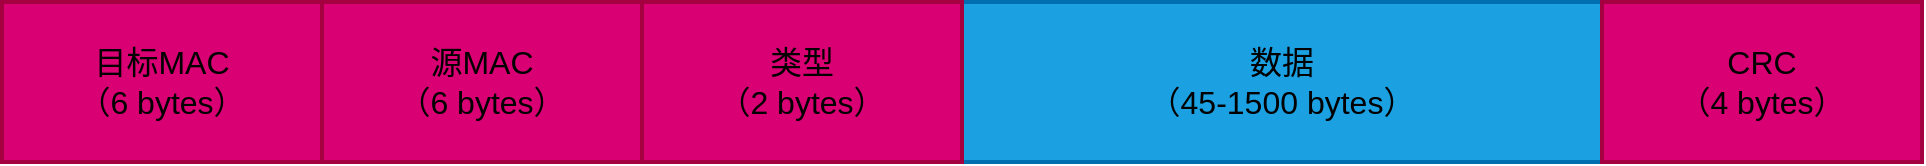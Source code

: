 <mxfile version="14.4.3" type="device"><diagram name="Page-1" id="9f46799a-70d6-7492-0946-bef42562c5a5"><mxGraphModel dx="1086" dy="1656" grid="1" gridSize="10" guides="1" tooltips="1" connect="1" arrows="1" fold="1" page="1" pageScale="1" pageWidth="1100" pageHeight="850" background="#ffffff" math="0" shadow="0"><root><mxCell id="0"/><mxCell id="1" parent="0"/><mxCell id="5Qc-O4ydxFetUCju2bW_-1082" value="" style="rounded=0;whiteSpace=wrap;html=1;labelBackgroundColor=none;strokeColor=#006EAF;strokeWidth=2;fillColor=#1ba1e2;fontSize=16;align=center;fontColor=#ffffff;" parent="1" vertex="1"><mxGeometry x="560" y="-640" width="320" height="80" as="geometry"/></mxCell><mxCell id="5Qc-O4ydxFetUCju2bW_-1111" value="" style="rounded=0;whiteSpace=wrap;html=1;labelBackgroundColor=none;strokeColor=#A50040;strokeWidth=2;fillColor=#d80073;fontSize=16;align=center;fontColor=#ffffff;" parent="1" vertex="1"><mxGeometry x="80" y="-640" width="160" height="80" as="geometry"/></mxCell><mxCell id="5Qc-O4ydxFetUCju2bW_-1112" value="目标MAC&lt;br&gt;（6 bytes）" style="text;html=1;strokeColor=none;fillColor=none;align=center;verticalAlign=middle;whiteSpace=wrap;rounded=0;labelBackgroundColor=none;fontSize=16;strokeWidth=1;" parent="1" vertex="1"><mxGeometry x="80" y="-640" width="160" height="80" as="geometry"/></mxCell><mxCell id="5Qc-O4ydxFetUCju2bW_-1139" value="" style="rounded=0;whiteSpace=wrap;html=1;labelBackgroundColor=none;strokeColor=#A50040;strokeWidth=2;fillColor=#d80073;fontSize=16;align=center;fontColor=#ffffff;" parent="1" vertex="1"><mxGeometry x="240" y="-640" width="160" height="80" as="geometry"/></mxCell><mxCell id="5Qc-O4ydxFetUCju2bW_-1140" value="源MAC&lt;br&gt;（6 bytes）" style="text;html=1;strokeColor=none;fillColor=none;align=center;verticalAlign=middle;whiteSpace=wrap;rounded=0;labelBackgroundColor=none;fontSize=16;" parent="1" vertex="1"><mxGeometry x="240" y="-640" width="160" height="80" as="geometry"/></mxCell><mxCell id="5Qc-O4ydxFetUCju2bW_-1141" value="" style="rounded=0;whiteSpace=wrap;html=1;labelBackgroundColor=none;strokeColor=#A50040;strokeWidth=2;fillColor=#d80073;fontSize=16;align=center;fontColor=#ffffff;" parent="1" vertex="1"><mxGeometry x="400" y="-640" width="160" height="80" as="geometry"/></mxCell><mxCell id="5Qc-O4ydxFetUCju2bW_-1142" value="类型&lt;br&gt;（2 bytes）" style="text;html=1;strokeColor=none;fillColor=none;align=center;verticalAlign=middle;whiteSpace=wrap;rounded=0;labelBackgroundColor=none;fontSize=16;" parent="1" vertex="1"><mxGeometry x="400" y="-640" width="160" height="80" as="geometry"/></mxCell><mxCell id="5Qc-O4ydxFetUCju2bW_-1146" value="数据&lt;br&gt;（45-1500 bytes）" style="text;html=1;strokeColor=none;fillColor=none;align=center;verticalAlign=middle;whiteSpace=wrap;rounded=0;labelBackgroundColor=none;fontSize=16;" parent="1" vertex="1"><mxGeometry x="560" y="-640" width="320" height="80" as="geometry"/></mxCell><mxCell id="pTymKw_VEQqMp4dY8HLu-2" value="" style="rounded=0;whiteSpace=wrap;html=1;labelBackgroundColor=none;strokeColor=#A50040;strokeWidth=2;fillColor=#d80073;fontSize=16;align=center;fontColor=#ffffff;" vertex="1" parent="1"><mxGeometry x="880" y="-640" width="160" height="80" as="geometry"/></mxCell><mxCell id="pTymKw_VEQqMp4dY8HLu-3" value="CRC&lt;br&gt;（4 bytes）" style="text;html=1;strokeColor=none;fillColor=none;align=center;verticalAlign=middle;whiteSpace=wrap;rounded=0;labelBackgroundColor=none;fontSize=16;strokeWidth=1;" vertex="1" parent="1"><mxGeometry x="880" y="-640" width="160" height="80" as="geometry"/></mxCell></root></mxGraphModel></diagram></mxfile>